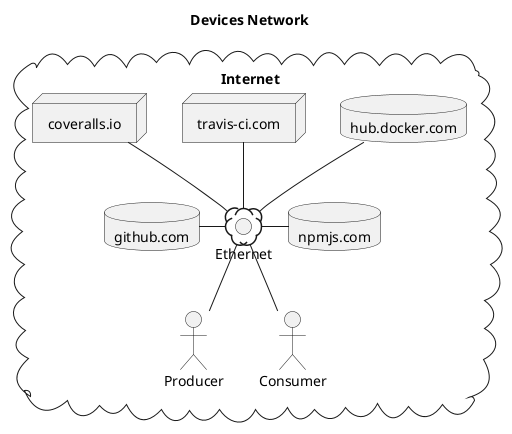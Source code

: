 @startuml devices_network
    title Devices Network

    cloud "Internet" as Internet {
        database "github.com" as VCServer
        database "npmjs.com" as PackageServer
        database "hub.docker.com" as ContainerServer
        node "travis-ci.com" as CICDServer
        node "coveralls.io" as CoverageServer
        actor "Producer" as Producer
        actor "Consumer" as Consumer
        interface "Ethernet" as Ethernet
        VCServer -( Ethernet
        CICDServer --( Ethernet
        ContainerServer --( Ethernet
        CoverageServer --( Ethernet
        Ethernet )- PackageServer
        Ethernet )-- Producer
        Ethernet )-- Consumer
    }
@enduml

@startuml devices_deployment_cycle
    title Devices Deployment Cycle
    
    actor "Producer" as Producer
    database "github.com" as VCServer
    participant "travis-ci.com" as CICDServer
    database "hub.docker.com" as ContainerServer
    participant "coveralls.io" as CoverageServer
    database "npmjs.com" as PackageServer
    actor "Consumer" as Consumer

    loop
        Producer -> VCServer: sources
        VCServer -> CICDServer: build request
        VCServer <- CICDServer: sources request
        VCServer -> CICDServer: sources
        CICDServer -> ContainerServer: image request
        CICDServer <- ContainerServer: image
        CICDServer -> CICDServer: build
        alt build success
            CICDServer -> CoverageServer: coverage report request
            CoverageServer -> CoverageServer: build coverage report
            CICDServer -> PackageServer: binaries
            ...
            PackageServer <- Consumer: binaries request
            PackageServer -> Consumer: binaries
        else build error
            ...
            PackageServer <- Consumer: binaries request
            alt old binaries exist
                PackageServer -> Consumer: old binaries
            else no binaries
                PackageServer -> Consumer: error
            end
        end
        ...
    end
@enduml

@startuml services_network
    title Services Network
    
    node "github.com" as GITServer {
        database "GIT Repository" as GITRepo
        node "GIT Service" as GITService
        GITRepo <- GITService: use
    }
    interface "Webhooks" as Webhooks
    interface "GIT Interface" as GITInterface
    GITService -- Webhooks
    GITService -- GITInterface
    
    node "npmjs.com" as NPMServer {
        node "NPM Service" as NPMService
        database "NPM Package" as NPMPackage
        NPMService -> NPMPackage: use
    }
    interface "NPM Interface" as NPMInterface
    NPMService -- NPMInterface

    node "travis-ci.com" as CICDServer {
        node "CI/CD Service" as CICDService
    }
    interface "Travis API" as CICDInterface
    CICDService -- CICDInterface
    Webhooks )-- CICDService
    GITInterface )- CICDService
    CICDService --( NPMInterface

    node "hub.docker.com" as ContainerServer {
        node "Continer Service" as ContainerService
    }
    interface "Docker Interface" as ContainerInterface
    ContainerService -- ContainerInterface
    ContainerInterface )-- CICDService
    
    node "coveralls.io" as CoverageServer {
        node "Coverage Service" as CoverageService
    }
    interface "node-coveralls" as CoverageInterface
    CoverageService -- CoverageInterface
    CoverageInterface )-- CICDService
    
    node "Producer" as Producer {
        node "GIT Client" as GITClient
        interface "GIT CLI" as GIT_CLI
        GITClient -- GIT_CLI

        file "Source files" as Sources
        file ".travis.yml" as CICDConf
        file "package.json" as NPMConfig
        ' file "Dockerfile" as DockerCongig
        GITRepo "0..*" o-- Sources
        Sources *-- CICDConf
        Sources *-- NPMConfig
        ' Sources *-- DockerCongig
        GITInterface )-- GITClient
        CICDInterface )-- CICDConf
        NPMInterface )-- NPMConfig
        ' ContainerInterface )-- DockerCongig
    }

    node "Consumer" as Consumer {
        node "NPM Client" as NPMClient
        interface "NPM CLI" as BIN
        NPMInterface )-- NPMClient
        NPMClient -- BIN

        file "Binaries" as Binaries
        interface "JS API" as API
        NPMPackage "0..*" o-- Binaries
        NPMClient -> Binaries: install
        Binaries -- API
    }
@enduml

@startuml build_flow
    title Build Flow
    start
        :Supported Node.js versions: 6,7,8,9,10,11,12}
        while (for each version)
            if (npm i) then (passed)
                -[#green]->
                if (eslint) then (passed)
                    -[#green]->
                    if (jest) then (passed)
                        -[#green]->
                        if (coveralls) then (passed)
                            -[#green]->
                            if (jsdoc) then (passed)
                                -[#green]->
                                if (webpack) then (passed)
                                    -[#green]->
                                    if (npm publish) then (passed)
                                        -[#green]->
                                        :stdout/
                                    else (failed)
                                        (A)
                                    endif
                                else (failed)
                                    (A)
                                endif
                            else (failed)
                                (A)
                            endif
                        else (failed)
                            (A)
                        endif
                    else (failed)
                        (A)
                    endif
                else (failed)
                    (A)
                endif
            else (failed)
                (A)
            endif
        endwhile
    end
    detach
    (A)
    :stderr/
    stop
@enduml
